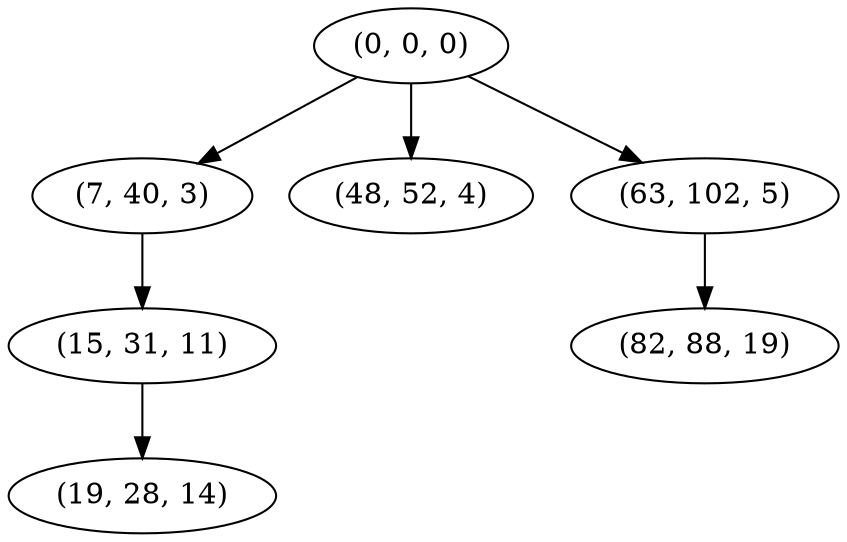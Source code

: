 digraph tree {
    "(0, 0, 0)";
    "(7, 40, 3)";
    "(15, 31, 11)";
    "(19, 28, 14)";
    "(48, 52, 4)";
    "(63, 102, 5)";
    "(82, 88, 19)";
    "(0, 0, 0)" -> "(7, 40, 3)";
    "(0, 0, 0)" -> "(48, 52, 4)";
    "(0, 0, 0)" -> "(63, 102, 5)";
    "(7, 40, 3)" -> "(15, 31, 11)";
    "(15, 31, 11)" -> "(19, 28, 14)";
    "(63, 102, 5)" -> "(82, 88, 19)";
}
